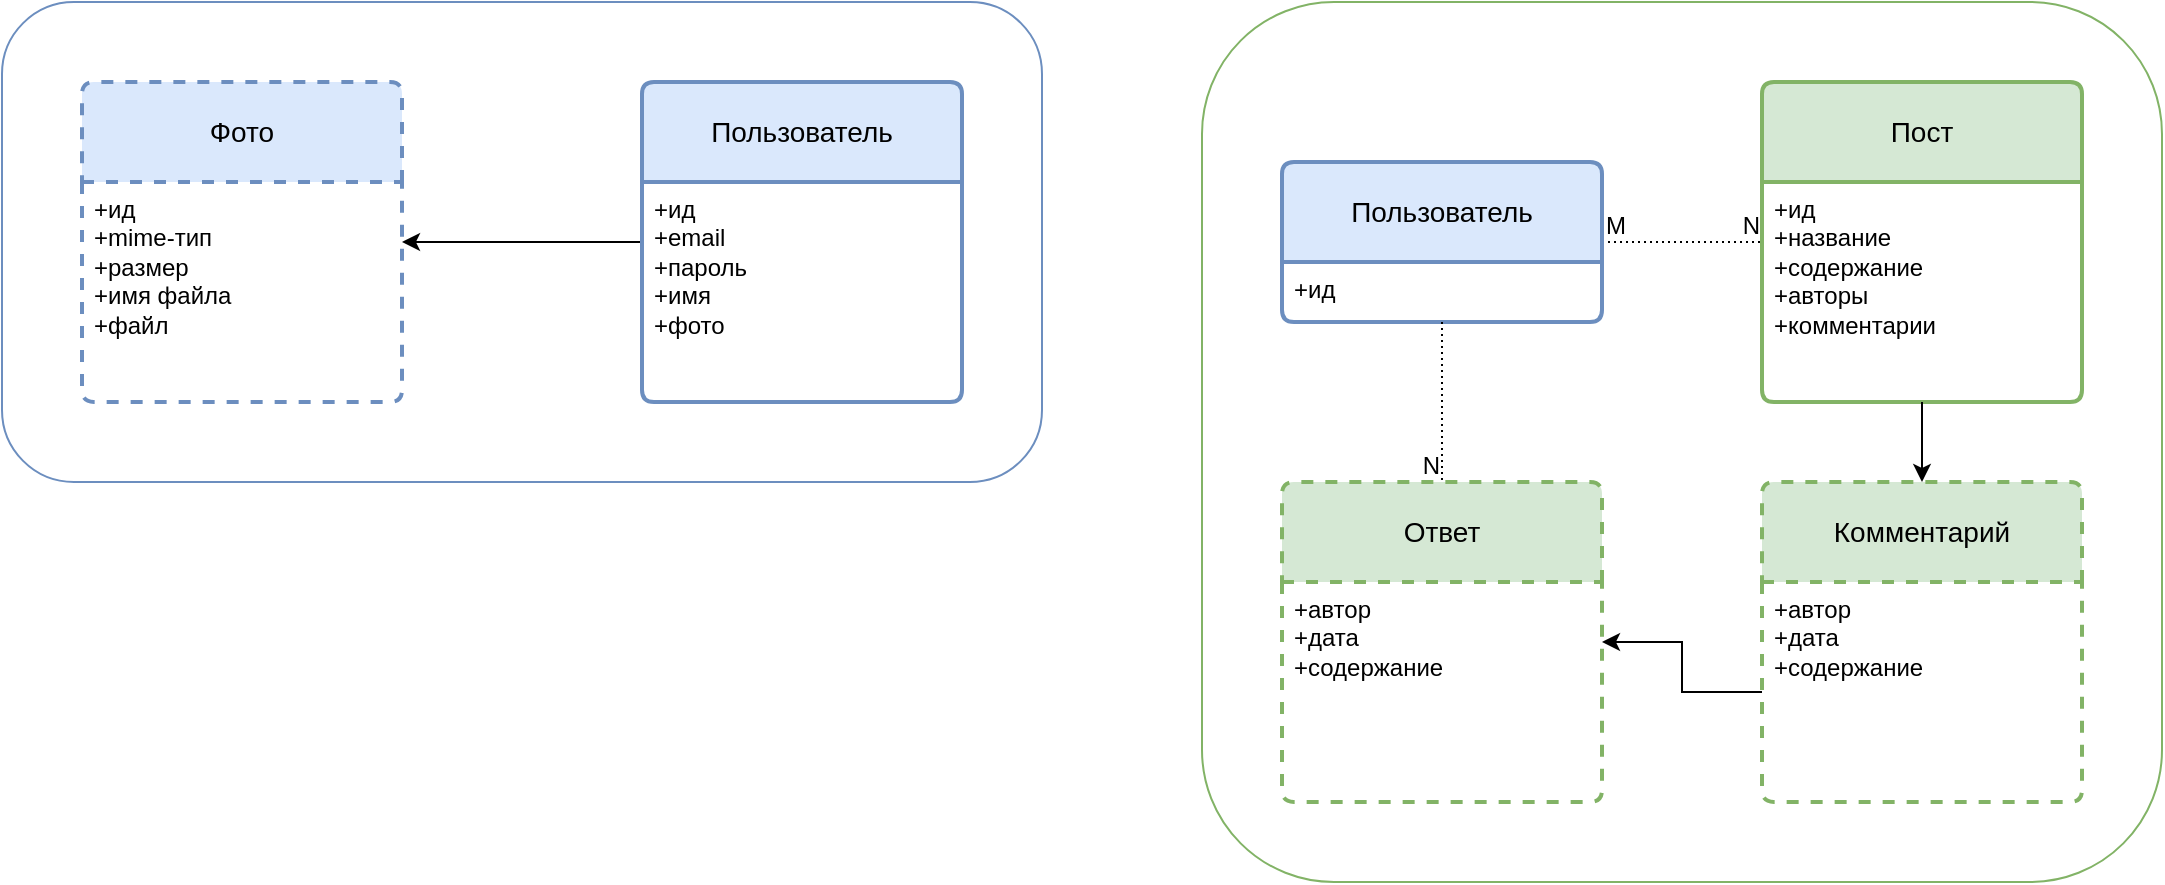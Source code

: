 <mxfile version="21.3.7" type="device" pages="2">
  <diagram id="R2lEEEUBdFMjLlhIrx00" name="Ergo ER Example">
    <mxGraphModel dx="1624" dy="598" grid="1" gridSize="10" guides="1" tooltips="1" connect="1" arrows="1" fold="1" page="1" pageScale="1" pageWidth="850" pageHeight="1100" math="0" shadow="0" extFonts="Permanent Marker^https://fonts.googleapis.com/css?family=Permanent+Marker">
      <root>
        <mxCell id="0" />
        <mxCell id="1" parent="0" />
        <mxCell id="UFzLTWef-0sIqMbLl9pp-18" value="" style="rounded=1;whiteSpace=wrap;html=1;fillColor=none;strokeColor=#82b366;" vertex="1" parent="1">
          <mxGeometry x="440" width="480" height="440" as="geometry" />
        </mxCell>
        <mxCell id="UFzLTWef-0sIqMbLl9pp-17" value="" style="rounded=1;whiteSpace=wrap;html=1;fillColor=none;strokeColor=#6c8ebf;" vertex="1" parent="1">
          <mxGeometry x="-160" width="520" height="240" as="geometry" />
        </mxCell>
        <mxCell id="UFzLTWef-0sIqMbLl9pp-1" value="Фото" style="swimlane;childLayout=stackLayout;horizontal=1;startSize=50;horizontalStack=0;rounded=1;fontSize=14;fontStyle=0;strokeWidth=2;resizeParent=0;resizeLast=1;shadow=0;dashed=1;align=center;arcSize=4;whiteSpace=wrap;html=1;fillColor=#dae8fc;strokeColor=#6c8ebf;" vertex="1" parent="1">
          <mxGeometry x="-120" y="40" width="160" height="160" as="geometry" />
        </mxCell>
        <mxCell id="UFzLTWef-0sIqMbLl9pp-2" value="+ид&lt;br&gt;+mime-тип&lt;br&gt;+размер&lt;br&gt;+имя файла&lt;br&gt;+файл" style="align=left;strokeColor=none;fillColor=none;spacingLeft=4;fontSize=12;verticalAlign=top;resizable=0;rotatable=0;part=1;html=1;" vertex="1" parent="UFzLTWef-0sIqMbLl9pp-1">
          <mxGeometry y="50" width="160" height="110" as="geometry" />
        </mxCell>
        <mxCell id="UFzLTWef-0sIqMbLl9pp-5" style="edgeStyle=orthogonalEdgeStyle;rounded=0;orthogonalLoop=1;jettySize=auto;html=1;" edge="1" parent="1" source="UFzLTWef-0sIqMbLl9pp-3" target="UFzLTWef-0sIqMbLl9pp-1">
          <mxGeometry relative="1" as="geometry" />
        </mxCell>
        <mxCell id="UFzLTWef-0sIqMbLl9pp-3" value="Пользователь" style="swimlane;childLayout=stackLayout;horizontal=1;startSize=50;horizontalStack=0;rounded=1;fontSize=14;fontStyle=0;strokeWidth=2;resizeParent=0;resizeLast=1;shadow=0;dashed=0;align=center;arcSize=4;whiteSpace=wrap;html=1;fillColor=#dae8fc;strokeColor=#6c8ebf;" vertex="1" parent="1">
          <mxGeometry x="160" y="40" width="160" height="160" as="geometry" />
        </mxCell>
        <mxCell id="UFzLTWef-0sIqMbLl9pp-4" value="+ид&lt;br&gt;+email&lt;br&gt;+пароль&lt;br&gt;+имя&lt;br&gt;+фото" style="align=left;strokeColor=none;fillColor=none;spacingLeft=4;fontSize=12;verticalAlign=top;resizable=0;rotatable=0;part=1;html=1;" vertex="1" parent="UFzLTWef-0sIqMbLl9pp-3">
          <mxGeometry y="50" width="160" height="110" as="geometry" />
        </mxCell>
        <mxCell id="UFzLTWef-0sIqMbLl9pp-6" value="Пост" style="swimlane;childLayout=stackLayout;horizontal=1;startSize=50;horizontalStack=0;rounded=1;fontSize=14;fontStyle=0;strokeWidth=2;resizeParent=0;resizeLast=1;shadow=0;dashed=0;align=center;arcSize=4;whiteSpace=wrap;html=1;fillColor=#d5e8d4;strokeColor=#82b366;" vertex="1" parent="1">
          <mxGeometry x="720" y="40" width="160" height="160" as="geometry" />
        </mxCell>
        <mxCell id="UFzLTWef-0sIqMbLl9pp-7" value="+ид&lt;br&gt;+название&lt;br&gt;+содержание&lt;br&gt;+авторы&lt;br&gt;+комментарии" style="align=left;strokeColor=none;fillColor=none;spacingLeft=4;fontSize=12;verticalAlign=top;resizable=0;rotatable=0;part=1;html=1;" vertex="1" parent="UFzLTWef-0sIqMbLl9pp-6">
          <mxGeometry y="50" width="160" height="110" as="geometry" />
        </mxCell>
        <mxCell id="UFzLTWef-0sIqMbLl9pp-8" value="" style="endArrow=none;html=1;rounded=0;dashed=1;dashPattern=1 2;" edge="1" parent="1" source="UFzLTWef-0sIqMbLl9pp-15" target="UFzLTWef-0sIqMbLl9pp-6">
          <mxGeometry relative="1" as="geometry">
            <mxPoint x="700" y="290" as="sourcePoint" />
            <mxPoint x="730" y="250" as="targetPoint" />
          </mxGeometry>
        </mxCell>
        <mxCell id="UFzLTWef-0sIqMbLl9pp-9" value="M" style="resizable=0;html=1;whiteSpace=wrap;align=left;verticalAlign=bottom;" connectable="0" vertex="1" parent="UFzLTWef-0sIqMbLl9pp-8">
          <mxGeometry x="-1" relative="1" as="geometry" />
        </mxCell>
        <mxCell id="UFzLTWef-0sIqMbLl9pp-10" value="N" style="resizable=0;html=1;whiteSpace=wrap;align=right;verticalAlign=bottom;" connectable="0" vertex="1" parent="UFzLTWef-0sIqMbLl9pp-8">
          <mxGeometry x="1" relative="1" as="geometry" />
        </mxCell>
        <mxCell id="UFzLTWef-0sIqMbLl9pp-11" value="Комментарий" style="swimlane;childLayout=stackLayout;horizontal=1;startSize=50;horizontalStack=0;rounded=1;fontSize=14;fontStyle=0;strokeWidth=2;resizeParent=0;resizeLast=1;shadow=0;dashed=1;align=center;arcSize=4;whiteSpace=wrap;html=1;fillColor=#d5e8d4;strokeColor=#82b366;" vertex="1" parent="1">
          <mxGeometry x="720" y="240" width="160" height="160" as="geometry" />
        </mxCell>
        <mxCell id="UFzLTWef-0sIqMbLl9pp-12" value="+автор&lt;br&gt;+дата&lt;br&gt;+содержание" style="align=left;strokeColor=none;fillColor=none;spacingLeft=4;fontSize=12;verticalAlign=top;resizable=0;rotatable=0;part=1;html=1;" vertex="1" parent="UFzLTWef-0sIqMbLl9pp-11">
          <mxGeometry y="50" width="160" height="110" as="geometry" />
        </mxCell>
        <mxCell id="UFzLTWef-0sIqMbLl9pp-13" style="edgeStyle=orthogonalEdgeStyle;rounded=0;orthogonalLoop=1;jettySize=auto;html=1;" edge="1" parent="1" source="UFzLTWef-0sIqMbLl9pp-7" target="UFzLTWef-0sIqMbLl9pp-11">
          <mxGeometry relative="1" as="geometry" />
        </mxCell>
        <mxCell id="UFzLTWef-0sIqMbLl9pp-15" value="Пользователь" style="swimlane;childLayout=stackLayout;horizontal=1;startSize=50;horizontalStack=0;rounded=1;fontSize=14;fontStyle=0;strokeWidth=2;resizeParent=0;resizeLast=1;shadow=0;dashed=0;align=center;arcSize=4;whiteSpace=wrap;html=1;fillColor=#dae8fc;strokeColor=#6c8ebf;" vertex="1" parent="1">
          <mxGeometry x="480" y="80" width="160" height="80" as="geometry" />
        </mxCell>
        <mxCell id="UFzLTWef-0sIqMbLl9pp-16" value="+ид&lt;br&gt;" style="align=left;strokeColor=none;fillColor=none;spacingLeft=4;fontSize=12;verticalAlign=top;resizable=0;rotatable=0;part=1;html=1;" vertex="1" parent="UFzLTWef-0sIqMbLl9pp-15">
          <mxGeometry y="50" width="160" height="30" as="geometry" />
        </mxCell>
        <mxCell id="UFzLTWef-0sIqMbLl9pp-19" value="Ответ" style="swimlane;childLayout=stackLayout;horizontal=1;startSize=50;horizontalStack=0;rounded=1;fontSize=14;fontStyle=0;strokeWidth=2;resizeParent=0;resizeLast=1;shadow=0;dashed=1;align=center;arcSize=4;whiteSpace=wrap;html=1;fillColor=#d5e8d4;strokeColor=#82b366;" vertex="1" parent="1">
          <mxGeometry x="480" y="240" width="160" height="160" as="geometry" />
        </mxCell>
        <mxCell id="UFzLTWef-0sIqMbLl9pp-20" value="+автор&lt;br&gt;+дата&lt;br&gt;+содержание" style="align=left;strokeColor=none;fillColor=none;spacingLeft=4;fontSize=12;verticalAlign=top;resizable=0;rotatable=0;part=1;html=1;" vertex="1" parent="UFzLTWef-0sIqMbLl9pp-19">
          <mxGeometry y="50" width="160" height="110" as="geometry" />
        </mxCell>
        <mxCell id="UFzLTWef-0sIqMbLl9pp-21" style="edgeStyle=orthogonalEdgeStyle;rounded=0;orthogonalLoop=1;jettySize=auto;html=1;" edge="1" parent="1" source="UFzLTWef-0sIqMbLl9pp-12" target="UFzLTWef-0sIqMbLl9pp-19">
          <mxGeometry relative="1" as="geometry" />
        </mxCell>
        <mxCell id="UFzLTWef-0sIqMbLl9pp-22" value="" style="endArrow=none;html=1;rounded=0;dashed=1;dashPattern=1 2;" edge="1" parent="1" source="UFzLTWef-0sIqMbLl9pp-15" target="UFzLTWef-0sIqMbLl9pp-19">
          <mxGeometry relative="1" as="geometry">
            <mxPoint x="320" y="310" as="sourcePoint" />
            <mxPoint x="480" y="310" as="targetPoint" />
          </mxGeometry>
        </mxCell>
        <mxCell id="UFzLTWef-0sIqMbLl9pp-23" value="N" style="resizable=0;html=1;whiteSpace=wrap;align=right;verticalAlign=bottom;" connectable="0" vertex="1" parent="UFzLTWef-0sIqMbLl9pp-22">
          <mxGeometry x="1" relative="1" as="geometry" />
        </mxCell>
      </root>
    </mxGraphModel>
  </diagram>
  <diagram name="Immutable Ergo ER Example" id="7rL_UmXqthCCsHbJvHiV">
    <mxGraphModel dx="1624" dy="598" grid="1" gridSize="10" guides="1" tooltips="1" connect="1" arrows="1" fold="1" page="1" pageScale="1" pageWidth="850" pageHeight="1100" math="0" shadow="0" extFonts="Permanent Marker^https://fonts.googleapis.com/css?family=Permanent+Marker">
      <root>
        <mxCell id="bC8EdT3iDTIDg3N9aEji-0" />
        <mxCell id="bC8EdT3iDTIDg3N9aEji-1" parent="bC8EdT3iDTIDg3N9aEji-0" />
        <mxCell id="bC8EdT3iDTIDg3N9aEji-2" value="" style="rounded=1;whiteSpace=wrap;html=1;fillColor=none;strokeColor=#82b366;" vertex="1" parent="bC8EdT3iDTIDg3N9aEji-1">
          <mxGeometry x="440" width="770" height="440" as="geometry" />
        </mxCell>
        <mxCell id="bC8EdT3iDTIDg3N9aEji-3" value="" style="rounded=1;whiteSpace=wrap;html=1;fillColor=none;strokeColor=#6c8ebf;" vertex="1" parent="bC8EdT3iDTIDg3N9aEji-1">
          <mxGeometry x="-160" width="520" height="240" as="geometry" />
        </mxCell>
        <mxCell id="bC8EdT3iDTIDg3N9aEji-4" value="Фото" style="swimlane;childLayout=stackLayout;horizontal=1;startSize=50;horizontalStack=0;rounded=1;fontSize=14;fontStyle=0;strokeWidth=2;resizeParent=0;resizeLast=1;shadow=0;align=center;arcSize=4;whiteSpace=wrap;html=1;fillColor=#dae8fc;strokeColor=#6c8ebf;" vertex="1" parent="bC8EdT3iDTIDg3N9aEji-1">
          <mxGeometry x="-120" y="40" width="160" height="160" as="geometry" />
        </mxCell>
        <mxCell id="bC8EdT3iDTIDg3N9aEji-5" value="+ид&lt;br&gt;+mime-тип&lt;br&gt;+размер&lt;br&gt;+имя файла&lt;br&gt;+файл" style="align=left;strokeColor=none;fillColor=none;spacingLeft=4;fontSize=12;verticalAlign=top;resizable=0;rotatable=0;part=1;html=1;" vertex="1" parent="bC8EdT3iDTIDg3N9aEji-4">
          <mxGeometry y="50" width="160" height="110" as="geometry" />
        </mxCell>
        <mxCell id="bC8EdT3iDTIDg3N9aEji-7" value="Пользователь" style="swimlane;childLayout=stackLayout;horizontal=1;startSize=50;horizontalStack=0;rounded=1;fontSize=14;fontStyle=0;strokeWidth=2;resizeParent=0;resizeLast=1;shadow=0;dashed=0;align=center;arcSize=4;whiteSpace=wrap;html=1;fillColor=#dae8fc;strokeColor=#6c8ebf;" vertex="1" parent="bC8EdT3iDTIDg3N9aEji-1">
          <mxGeometry x="160" y="40" width="160" height="160" as="geometry" />
        </mxCell>
        <mxCell id="bC8EdT3iDTIDg3N9aEji-8" value="+ид&lt;br&gt;+email&lt;br&gt;+пароль&lt;br&gt;+имя&lt;br&gt;+фото" style="align=left;strokeColor=none;fillColor=none;spacingLeft=4;fontSize=12;verticalAlign=top;resizable=0;rotatable=0;part=1;html=1;" vertex="1" parent="bC8EdT3iDTIDg3N9aEji-7">
          <mxGeometry y="50" width="160" height="110" as="geometry" />
        </mxCell>
        <mxCell id="bC8EdT3iDTIDg3N9aEji-9" value="Пост" style="swimlane;childLayout=stackLayout;horizontal=1;startSize=50;horizontalStack=0;rounded=1;fontSize=14;fontStyle=0;strokeWidth=2;resizeParent=0;resizeLast=1;shadow=0;dashed=0;align=center;arcSize=4;whiteSpace=wrap;html=1;fillColor=#d5e8d4;strokeColor=#82b366;" vertex="1" parent="bC8EdT3iDTIDg3N9aEji-1">
          <mxGeometry x="1000" y="40" width="160" height="160" as="geometry" />
        </mxCell>
        <mxCell id="bC8EdT3iDTIDg3N9aEji-10" value="+ид&lt;br&gt;+название&lt;br&gt;+содержание&lt;br&gt;+авторы" style="align=left;strokeColor=none;fillColor=none;spacingLeft=4;fontSize=12;verticalAlign=top;resizable=0;rotatable=0;part=1;html=1;" vertex="1" parent="bC8EdT3iDTIDg3N9aEji-9">
          <mxGeometry y="50" width="160" height="110" as="geometry" />
        </mxCell>
        <mxCell id="bC8EdT3iDTIDg3N9aEji-14" value="Комментарий" style="swimlane;childLayout=stackLayout;horizontal=1;startSize=50;horizontalStack=0;rounded=1;fontSize=14;fontStyle=0;strokeWidth=2;resizeParent=0;resizeLast=1;shadow=0;align=center;arcSize=4;whiteSpace=wrap;html=1;fillColor=#d5e8d4;strokeColor=#82b366;" vertex="1" parent="bC8EdT3iDTIDg3N9aEji-1">
          <mxGeometry x="1000" y="240" width="160" height="160" as="geometry" />
        </mxCell>
        <mxCell id="bC8EdT3iDTIDg3N9aEji-15" value="+ид&lt;br&gt;+пост&lt;br&gt;+автор&lt;br&gt;+дата&lt;br&gt;+содержание" style="align=left;strokeColor=none;fillColor=none;spacingLeft=4;fontSize=12;verticalAlign=top;resizable=0;rotatable=0;part=1;html=1;" vertex="1" parent="bC8EdT3iDTIDg3N9aEji-14">
          <mxGeometry y="50" width="160" height="110" as="geometry" />
        </mxCell>
        <mxCell id="bC8EdT3iDTIDg3N9aEji-17" value="Пользователь" style="swimlane;childLayout=stackLayout;horizontal=1;startSize=50;horizontalStack=0;rounded=1;fontSize=14;fontStyle=0;strokeWidth=2;resizeParent=0;resizeLast=1;shadow=0;dashed=0;align=center;arcSize=4;whiteSpace=wrap;html=1;fillColor=#dae8fc;strokeColor=#6c8ebf;" vertex="1" parent="bC8EdT3iDTIDg3N9aEji-1">
          <mxGeometry x="480" y="80" width="160" height="80" as="geometry" />
        </mxCell>
        <mxCell id="bC8EdT3iDTIDg3N9aEji-18" value="+ид&lt;br&gt;" style="align=left;strokeColor=none;fillColor=none;spacingLeft=4;fontSize=12;verticalAlign=top;resizable=0;rotatable=0;part=1;html=1;" vertex="1" parent="bC8EdT3iDTIDg3N9aEji-17">
          <mxGeometry y="50" width="160" height="30" as="geometry" />
        </mxCell>
        <mxCell id="bC8EdT3iDTIDg3N9aEji-19" value="Ответ" style="swimlane;childLayout=stackLayout;horizontal=1;startSize=50;horizontalStack=0;rounded=1;fontSize=14;fontStyle=0;strokeWidth=2;resizeParent=0;resizeLast=1;shadow=0;dashed=1;align=center;arcSize=4;whiteSpace=wrap;html=1;fillColor=#d5e8d4;strokeColor=#82b366;" vertex="1" parent="bC8EdT3iDTIDg3N9aEji-1">
          <mxGeometry x="480" y="240" width="160" height="160" as="geometry" />
        </mxCell>
        <mxCell id="bC8EdT3iDTIDg3N9aEji-20" value="+автор&lt;br&gt;+дата&lt;br&gt;+содержание" style="align=left;strokeColor=none;fillColor=none;spacingLeft=4;fontSize=12;verticalAlign=top;resizable=0;rotatable=0;part=1;html=1;" vertex="1" parent="bC8EdT3iDTIDg3N9aEji-19">
          <mxGeometry y="50" width="160" height="110" as="geometry" />
        </mxCell>
        <mxCell id="bC8EdT3iDTIDg3N9aEji-21" style="edgeStyle=orthogonalEdgeStyle;rounded=0;orthogonalLoop=1;jettySize=auto;html=1;" edge="1" parent="bC8EdT3iDTIDg3N9aEji-1" source="bC8EdT3iDTIDg3N9aEji-15" target="bC8EdT3iDTIDg3N9aEji-19">
          <mxGeometry relative="1" as="geometry" />
        </mxCell>
        <mxCell id="bC8EdT3iDTIDg3N9aEji-22" value="" style="endArrow=none;html=1;rounded=0;dashed=1;dashPattern=1 2;" edge="1" parent="bC8EdT3iDTIDg3N9aEji-1" source="bC8EdT3iDTIDg3N9aEji-17" target="bC8EdT3iDTIDg3N9aEji-19">
          <mxGeometry relative="1" as="geometry">
            <mxPoint x="320" y="310" as="sourcePoint" />
            <mxPoint x="480" y="310" as="targetPoint" />
          </mxGeometry>
        </mxCell>
        <mxCell id="bC8EdT3iDTIDg3N9aEji-23" value="N" style="resizable=0;html=1;whiteSpace=wrap;align=right;verticalAlign=bottom;" connectable="0" vertex="1" parent="bC8EdT3iDTIDg3N9aEji-22">
          <mxGeometry x="1" relative="1" as="geometry" />
        </mxCell>
        <mxCell id="aCxS9CyHEliNypu1M885-5" value="Автор" style="swimlane;childLayout=stackLayout;horizontal=1;startSize=50;horizontalStack=0;rounded=1;fontSize=14;fontStyle=0;strokeWidth=2;resizeParent=0;resizeLast=1;shadow=0;dashed=1;align=center;arcSize=4;whiteSpace=wrap;html=1;fillColor=#d5e8d4;strokeColor=#82b366;" vertex="1" parent="bC8EdT3iDTIDg3N9aEji-1">
          <mxGeometry x="760" y="80" width="160" height="80" as="geometry" />
        </mxCell>
        <mxCell id="aCxS9CyHEliNypu1M885-6" value="+пользователь" style="align=left;strokeColor=none;fillColor=none;spacingLeft=4;fontSize=12;verticalAlign=top;resizable=0;rotatable=0;part=1;html=1;" vertex="1" parent="aCxS9CyHEliNypu1M885-5">
          <mxGeometry y="50" width="160" height="30" as="geometry" />
        </mxCell>
        <mxCell id="aCxS9CyHEliNypu1M885-7" style="edgeStyle=orthogonalEdgeStyle;rounded=0;orthogonalLoop=1;jettySize=auto;html=1;" edge="1" parent="bC8EdT3iDTIDg3N9aEji-1" source="bC8EdT3iDTIDg3N9aEji-10" target="aCxS9CyHEliNypu1M885-5">
          <mxGeometry relative="1" as="geometry" />
        </mxCell>
        <mxCell id="aCxS9CyHEliNypu1M885-8" value="" style="endArrow=none;html=1;rounded=0;dashed=1;dashPattern=1 2;" edge="1" parent="bC8EdT3iDTIDg3N9aEji-1" source="bC8EdT3iDTIDg3N9aEji-17" target="aCxS9CyHEliNypu1M885-5">
          <mxGeometry relative="1" as="geometry">
            <mxPoint x="720" y="230" as="sourcePoint" />
            <mxPoint x="880" y="230" as="targetPoint" />
          </mxGeometry>
        </mxCell>
        <mxCell id="aCxS9CyHEliNypu1M885-9" value="N" style="resizable=0;html=1;whiteSpace=wrap;align=right;verticalAlign=bottom;" connectable="0" vertex="1" parent="aCxS9CyHEliNypu1M885-8">
          <mxGeometry x="1" relative="1" as="geometry">
            <mxPoint x="-10" as="offset" />
          </mxGeometry>
        </mxCell>
        <mxCell id="aCxS9CyHEliNypu1M885-10" value="" style="endArrow=none;html=1;rounded=0;dashed=1;dashPattern=1 2;" edge="1" parent="bC8EdT3iDTIDg3N9aEji-1" source="bC8EdT3iDTIDg3N9aEji-9" target="bC8EdT3iDTIDg3N9aEji-14">
          <mxGeometry relative="1" as="geometry">
            <mxPoint x="790" y="260" as="sourcePoint" />
            <mxPoint x="910" y="260" as="targetPoint" />
          </mxGeometry>
        </mxCell>
        <mxCell id="aCxS9CyHEliNypu1M885-11" value="N" style="resizable=0;html=1;whiteSpace=wrap;align=right;verticalAlign=bottom;" connectable="0" vertex="1" parent="aCxS9CyHEliNypu1M885-10">
          <mxGeometry x="1" relative="1" as="geometry" />
        </mxCell>
        <mxCell id="aCxS9CyHEliNypu1M885-12" value="" style="endArrow=none;html=1;rounded=0;dashed=1;dashPattern=1 2;" edge="1" parent="bC8EdT3iDTIDg3N9aEji-1" source="bC8EdT3iDTIDg3N9aEji-7" target="bC8EdT3iDTIDg3N9aEji-4">
          <mxGeometry relative="1" as="geometry">
            <mxPoint x="-20" y="310" as="sourcePoint" />
            <mxPoint x="20" y="290" as="targetPoint" />
          </mxGeometry>
        </mxCell>
        <mxCell id="aCxS9CyHEliNypu1M885-13" value="1" style="resizable=0;html=1;whiteSpace=wrap;align=right;verticalAlign=bottom;" connectable="0" vertex="1" parent="aCxS9CyHEliNypu1M885-12">
          <mxGeometry x="1" relative="1" as="geometry">
            <mxPoint x="20" y="-10" as="offset" />
          </mxGeometry>
        </mxCell>
      </root>
    </mxGraphModel>
  </diagram>
</mxfile>
